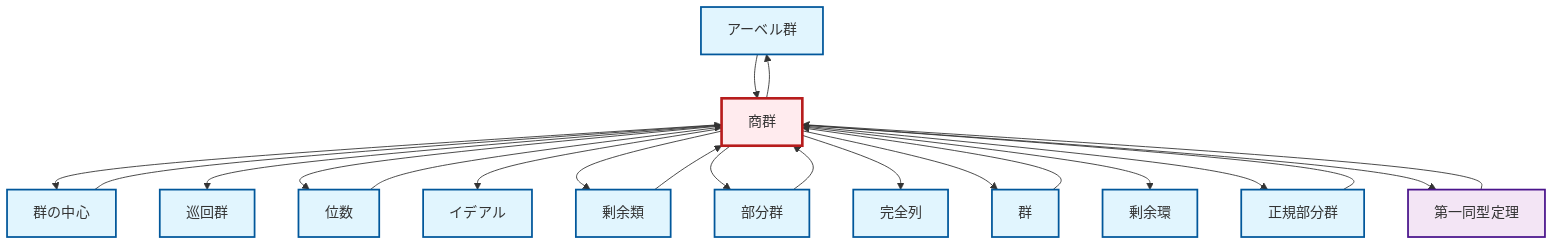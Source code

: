 graph TD
    classDef definition fill:#e1f5fe,stroke:#01579b,stroke-width:2px
    classDef theorem fill:#f3e5f5,stroke:#4a148c,stroke-width:2px
    classDef axiom fill:#fff3e0,stroke:#e65100,stroke-width:2px
    classDef example fill:#e8f5e9,stroke:#1b5e20,stroke-width:2px
    classDef current fill:#ffebee,stroke:#b71c1c,stroke-width:3px
    def-abelian-group["アーベル群"]:::definition
    def-exact-sequence["完全列"]:::definition
    def-order["位数"]:::definition
    def-cyclic-group["巡回群"]:::definition
    def-group["群"]:::definition
    def-normal-subgroup["正規部分群"]:::definition
    def-subgroup["部分群"]:::definition
    thm-first-isomorphism["第一同型定理"]:::theorem
    def-center-of-group["群の中心"]:::definition
    def-coset["剰余類"]:::definition
    def-quotient-ring["剰余環"]:::definition
    def-ideal["イデアル"]:::definition
    def-quotient-group["商群"]:::definition
    def-normal-subgroup --> def-quotient-group
    def-abelian-group --> def-quotient-group
    def-quotient-group --> def-center-of-group
    def-quotient-group --> def-cyclic-group
    def-center-of-group --> def-quotient-group
    def-quotient-group --> def-order
    def-quotient-group --> def-ideal
    def-quotient-group --> def-coset
    def-quotient-group --> def-subgroup
    def-coset --> def-quotient-group
    def-quotient-group --> def-exact-sequence
    def-quotient-group --> def-abelian-group
    thm-first-isomorphism --> def-quotient-group
    def-group --> def-quotient-group
    def-order --> def-quotient-group
    def-quotient-group --> def-group
    def-quotient-group --> def-quotient-ring
    def-quotient-group --> def-normal-subgroup
    def-subgroup --> def-quotient-group
    def-quotient-group --> thm-first-isomorphism
    class def-quotient-group current